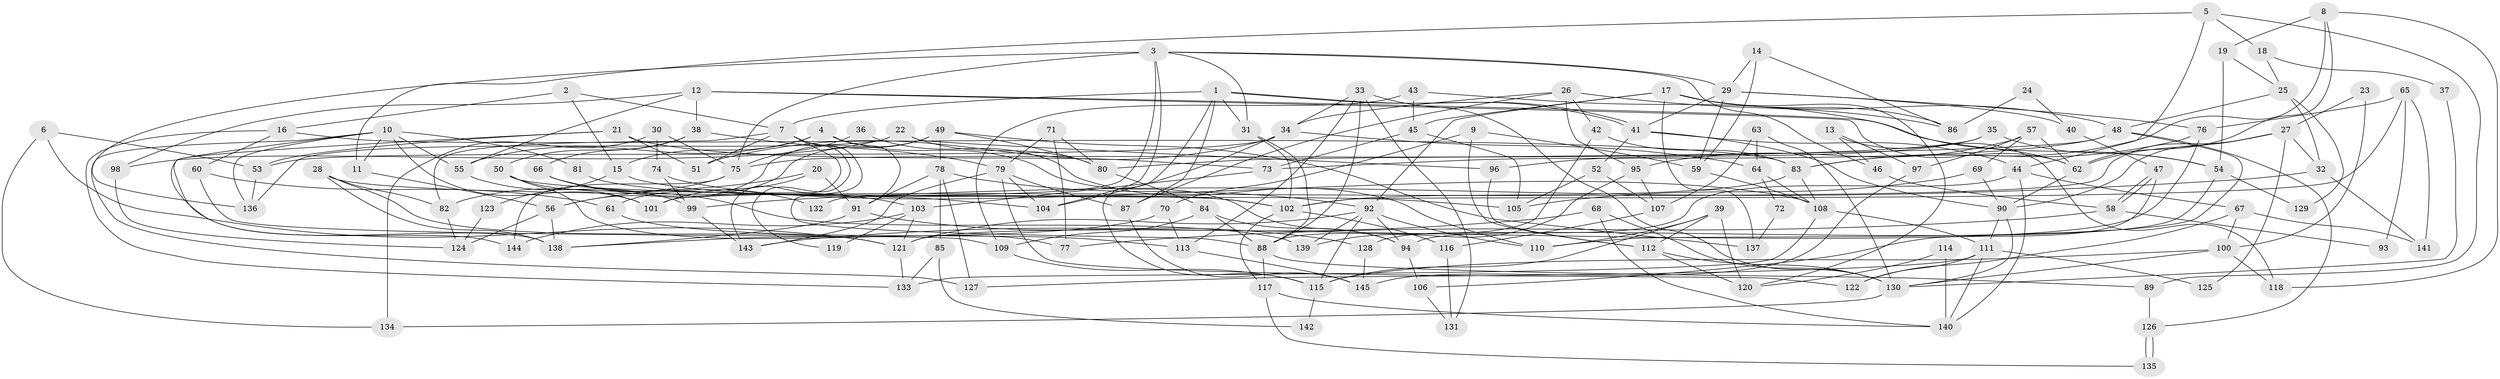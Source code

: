 // coarse degree distribution, {13: 0.041666666666666664, 9: 0.027777777777777776, 15: 0.013888888888888888, 4: 0.25, 8: 0.09722222222222222, 10: 0.027777777777777776, 3: 0.16666666666666666, 11: 0.041666666666666664, 7: 0.041666666666666664, 12: 0.027777777777777776, 5: 0.06944444444444445, 6: 0.09722222222222222, 2: 0.08333333333333333, 1: 0.013888888888888888}
// Generated by graph-tools (version 1.1) at 2025/18/03/04/25 18:18:57]
// undirected, 145 vertices, 290 edges
graph export_dot {
graph [start="1"]
  node [color=gray90,style=filled];
  1;
  2;
  3;
  4;
  5;
  6;
  7;
  8;
  9;
  10;
  11;
  12;
  13;
  14;
  15;
  16;
  17;
  18;
  19;
  20;
  21;
  22;
  23;
  24;
  25;
  26;
  27;
  28;
  29;
  30;
  31;
  32;
  33;
  34;
  35;
  36;
  37;
  38;
  39;
  40;
  41;
  42;
  43;
  44;
  45;
  46;
  47;
  48;
  49;
  50;
  51;
  52;
  53;
  54;
  55;
  56;
  57;
  58;
  59;
  60;
  61;
  62;
  63;
  64;
  65;
  66;
  67;
  68;
  69;
  70;
  71;
  72;
  73;
  74;
  75;
  76;
  77;
  78;
  79;
  80;
  81;
  82;
  83;
  84;
  85;
  86;
  87;
  88;
  89;
  90;
  91;
  92;
  93;
  94;
  95;
  96;
  97;
  98;
  99;
  100;
  101;
  102;
  103;
  104;
  105;
  106;
  107;
  108;
  109;
  110;
  111;
  112;
  113;
  114;
  115;
  116;
  117;
  118;
  119;
  120;
  121;
  122;
  123;
  124;
  125;
  126;
  127;
  128;
  129;
  130;
  131;
  132;
  133;
  134;
  135;
  136;
  137;
  138;
  139;
  140;
  141;
  142;
  143;
  144;
  145;
  1 -- 41;
  1 -- 41;
  1 -- 7;
  1 -- 31;
  1 -- 87;
  1 -- 115;
  2 -- 7;
  2 -- 16;
  2 -- 15;
  3 -- 136;
  3 -- 31;
  3 -- 29;
  3 -- 46;
  3 -- 75;
  3 -- 104;
  3 -- 132;
  4 -- 94;
  4 -- 91;
  4 -- 15;
  4 -- 55;
  5 -- 89;
  5 -- 44;
  5 -- 11;
  5 -- 18;
  6 -- 121;
  6 -- 53;
  6 -- 134;
  7 -- 51;
  7 -- 143;
  7 -- 82;
  7 -- 88;
  7 -- 119;
  8 -- 83;
  8 -- 118;
  8 -- 19;
  8 -- 62;
  9 -- 70;
  9 -- 59;
  9 -- 112;
  10 -- 55;
  10 -- 138;
  10 -- 11;
  10 -- 81;
  10 -- 101;
  10 -- 127;
  10 -- 136;
  11 -- 56;
  12 -- 62;
  12 -- 55;
  12 -- 38;
  12 -- 54;
  12 -- 98;
  13 -- 97;
  13 -- 46;
  13 -- 118;
  14 -- 86;
  14 -- 29;
  14 -- 59;
  15 -- 102;
  15 -- 123;
  16 -- 83;
  16 -- 133;
  16 -- 60;
  17 -- 45;
  17 -- 48;
  17 -- 86;
  17 -- 92;
  17 -- 120;
  17 -- 137;
  18 -- 25;
  18 -- 37;
  19 -- 54;
  19 -- 25;
  20 -- 101;
  20 -- 56;
  20 -- 91;
  21 -- 73;
  21 -- 144;
  21 -- 51;
  21 -- 53;
  22 -- 96;
  22 -- 136;
  22 -- 80;
  22 -- 98;
  23 -- 100;
  23 -- 27;
  24 -- 86;
  24 -- 40;
  25 -- 48;
  25 -- 32;
  25 -- 129;
  26 -- 42;
  26 -- 34;
  26 -- 86;
  26 -- 87;
  26 -- 95;
  27 -- 90;
  27 -- 62;
  27 -- 32;
  27 -- 101;
  27 -- 125;
  28 -- 102;
  28 -- 82;
  28 -- 121;
  28 -- 138;
  29 -- 41;
  29 -- 40;
  29 -- 59;
  29 -- 76;
  30 -- 134;
  30 -- 75;
  30 -- 74;
  31 -- 88;
  31 -- 102;
  32 -- 99;
  32 -- 141;
  33 -- 88;
  33 -- 130;
  33 -- 34;
  33 -- 113;
  33 -- 131;
  34 -- 104;
  34 -- 51;
  34 -- 53;
  34 -- 64;
  35 -- 75;
  35 -- 54;
  35 -- 96;
  36 -- 75;
  36 -- 110;
  37 -- 130;
  38 -- 79;
  38 -- 50;
  38 -- 66;
  39 -- 112;
  39 -- 115;
  39 -- 110;
  39 -- 120;
  40 -- 47;
  41 -- 52;
  41 -- 44;
  41 -- 90;
  42 -- 88;
  42 -- 83;
  43 -- 109;
  43 -- 62;
  43 -- 45;
  44 -- 67;
  44 -- 128;
  44 -- 140;
  45 -- 73;
  45 -- 105;
  46 -- 58;
  47 -- 58;
  47 -- 58;
  47 -- 106;
  48 -- 80;
  48 -- 110;
  48 -- 73;
  48 -- 126;
  49 -- 80;
  49 -- 56;
  49 -- 61;
  49 -- 78;
  49 -- 137;
  50 -- 101;
  50 -- 77;
  50 -- 105;
  52 -- 105;
  52 -- 107;
  53 -- 136;
  54 -- 94;
  54 -- 129;
  55 -- 99;
  56 -- 138;
  56 -- 124;
  57 -- 62;
  57 -- 69;
  57 -- 95;
  57 -- 97;
  58 -- 77;
  58 -- 93;
  59 -- 108;
  60 -- 61;
  60 -- 109;
  61 -- 113;
  62 -- 90;
  63 -- 64;
  63 -- 130;
  63 -- 107;
  64 -- 108;
  64 -- 72;
  65 -- 102;
  65 -- 76;
  65 -- 93;
  65 -- 141;
  66 -- 139;
  66 -- 103;
  66 -- 132;
  67 -- 100;
  67 -- 141;
  67 -- 122;
  68 -- 130;
  68 -- 143;
  68 -- 140;
  69 -- 105;
  69 -- 90;
  70 -- 113;
  70 -- 138;
  71 -- 79;
  71 -- 80;
  71 -- 77;
  72 -- 137;
  73 -- 103;
  74 -- 108;
  74 -- 99;
  75 -- 82;
  75 -- 144;
  76 -- 83;
  76 -- 121;
  78 -- 92;
  78 -- 85;
  78 -- 91;
  78 -- 127;
  79 -- 87;
  79 -- 122;
  79 -- 104;
  79 -- 143;
  80 -- 84;
  81 -- 104;
  82 -- 124;
  83 -- 108;
  83 -- 102;
  84 -- 109;
  84 -- 88;
  84 -- 94;
  85 -- 133;
  85 -- 142;
  87 -- 145;
  88 -- 117;
  88 -- 89;
  89 -- 126;
  90 -- 111;
  90 -- 130;
  91 -- 128;
  91 -- 138;
  92 -- 121;
  92 -- 94;
  92 -- 110;
  92 -- 115;
  92 -- 139;
  94 -- 106;
  95 -- 107;
  95 -- 139;
  96 -- 112;
  97 -- 145;
  98 -- 124;
  99 -- 143;
  100 -- 115;
  100 -- 130;
  100 -- 118;
  102 -- 116;
  102 -- 117;
  103 -- 121;
  103 -- 119;
  103 -- 144;
  106 -- 131;
  107 -- 116;
  108 -- 111;
  108 -- 133;
  109 -- 115;
  111 -- 127;
  111 -- 140;
  111 -- 122;
  111 -- 125;
  112 -- 120;
  112 -- 130;
  113 -- 145;
  114 -- 140;
  114 -- 120;
  115 -- 142;
  116 -- 131;
  117 -- 140;
  117 -- 135;
  121 -- 133;
  123 -- 124;
  126 -- 135;
  126 -- 135;
  128 -- 145;
  130 -- 134;
}
